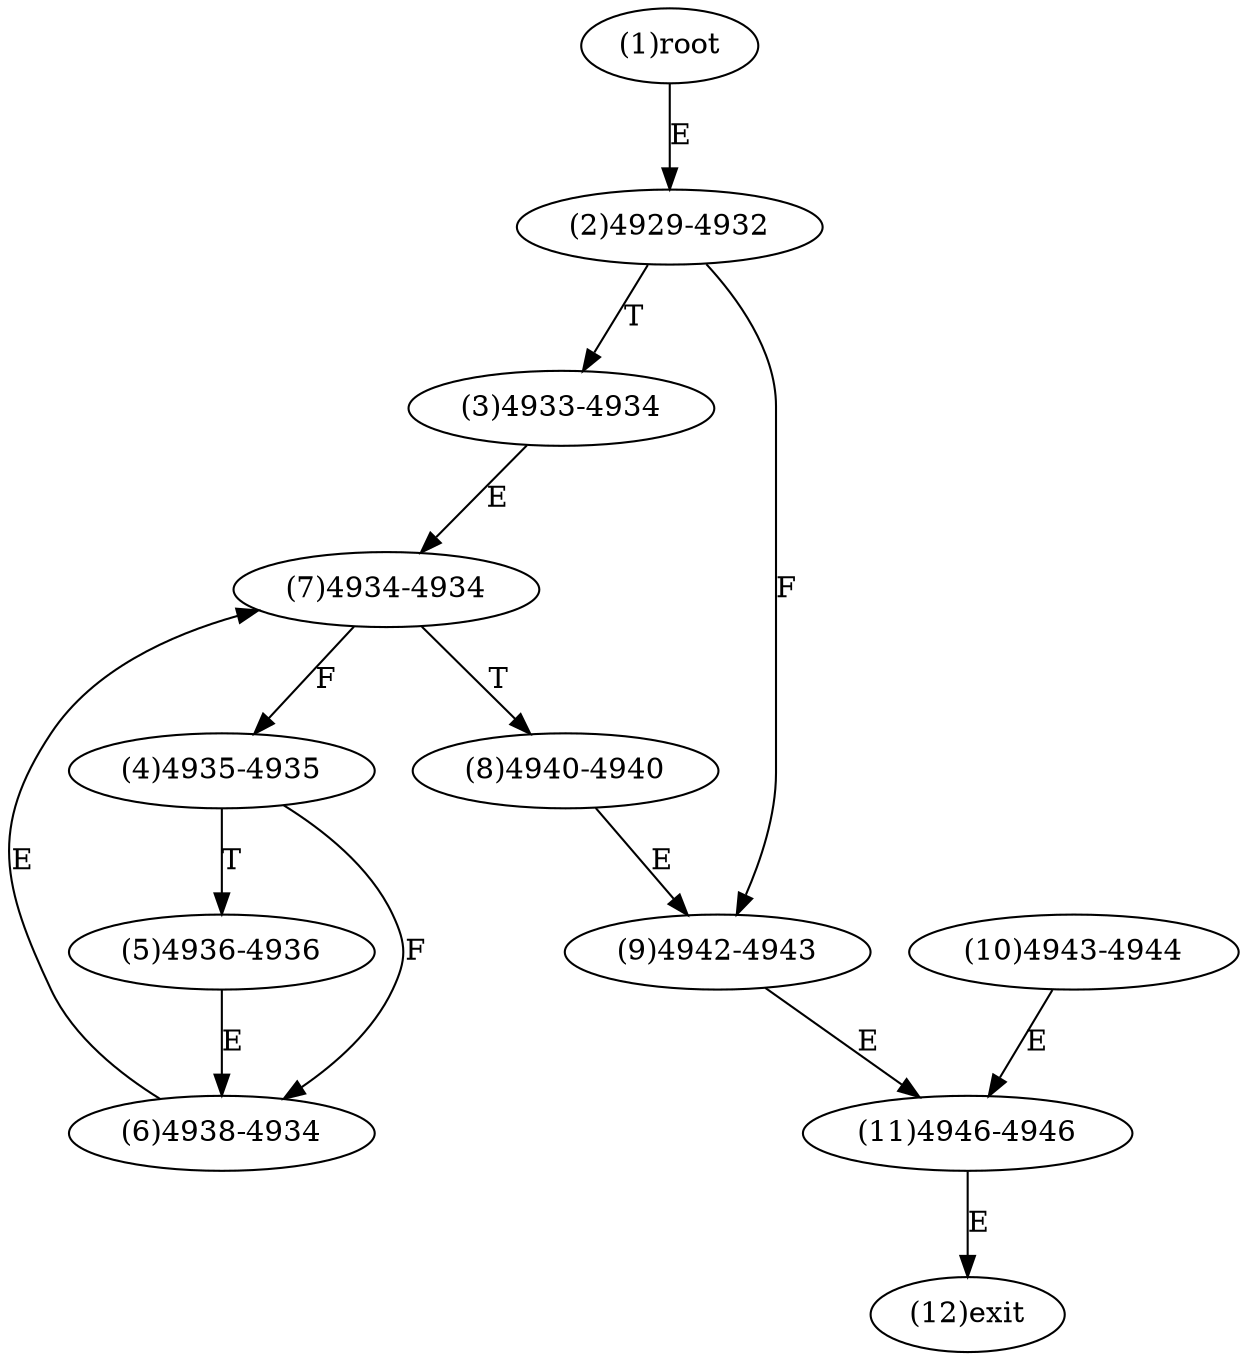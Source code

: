 digraph "" { 
1[ label="(1)root"];
2[ label="(2)4929-4932"];
3[ label="(3)4933-4934"];
4[ label="(4)4935-4935"];
5[ label="(5)4936-4936"];
6[ label="(6)4938-4934"];
7[ label="(7)4934-4934"];
8[ label="(8)4940-4940"];
9[ label="(9)4942-4943"];
10[ label="(10)4943-4944"];
11[ label="(11)4946-4946"];
12[ label="(12)exit"];
1->2[ label="E"];
2->9[ label="F"];
2->3[ label="T"];
3->7[ label="E"];
4->6[ label="F"];
4->5[ label="T"];
5->6[ label="E"];
6->7[ label="E"];
7->4[ label="F"];
7->8[ label="T"];
8->9[ label="E"];
9->11[ label="E"];
10->11[ label="E"];
11->12[ label="E"];
}